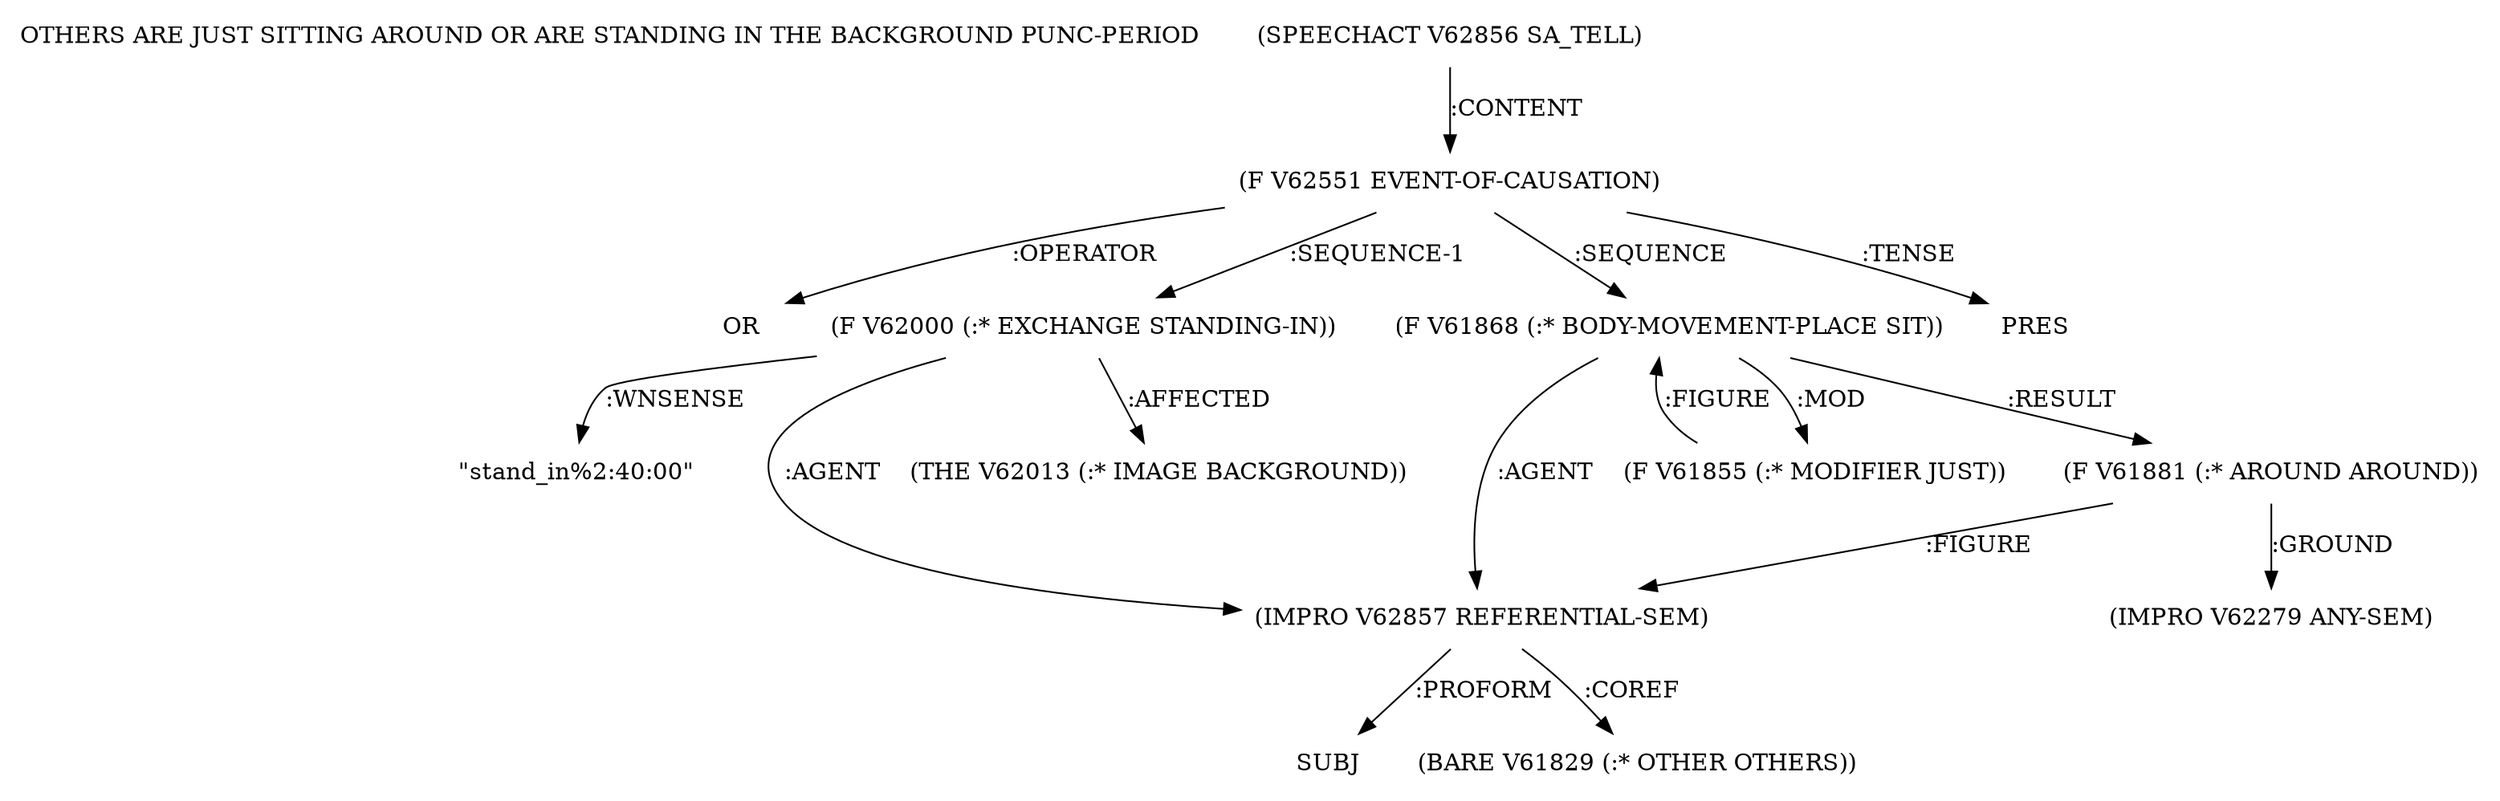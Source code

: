 digraph Terms {
  node [shape=none]
  "OTHERS ARE JUST SITTING AROUND OR ARE STANDING IN THE BACKGROUND PUNC-PERIOD"
  "V62856" [label="(SPEECHACT V62856 SA_TELL)"]
  "V62856" -> "V62551" [label=":CONTENT"]
  "V62551" [label="(F V62551 EVENT-OF-CAUSATION)"]
  "V62551" -> "NT73394" [label=":OPERATOR"]
  "NT73394" [label="OR"]
  "V62551" -> "V61868" [label=":SEQUENCE"]
  "V62551" -> "V62000" [label=":SEQUENCE-1"]
  "V62551" -> "NT73395" [label=":TENSE"]
  "NT73395" [label="PRES"]
  "V62000" [label="(F V62000 (:* EXCHANGE STANDING-IN))"]
  "V62000" -> "V62857" [label=":AGENT"]
  "V62000" -> "V62013" [label=":AFFECTED"]
  "V62000" -> "NT73396" [label=":WNSENSE"]
  "NT73396" [label="\"stand_in%2:40:00\""]
  "V61868" [label="(F V61868 (:* BODY-MOVEMENT-PLACE SIT))"]
  "V61868" -> "V61881" [label=":RESULT"]
  "V61868" -> "V62857" [label=":AGENT"]
  "V61868" -> "V61855" [label=":MOD"]
  "V62857" [label="(IMPRO V62857 REFERENTIAL-SEM)"]
  "V62857" -> "NT73397" [label=":PROFORM"]
  "NT73397" [label="SUBJ"]
  "V62857" -> "V61829" [label=":COREF"]
  "V61855" [label="(F V61855 (:* MODIFIER JUST))"]
  "V61855" -> "V61868" [label=":FIGURE"]
  "V61881" [label="(F V61881 (:* AROUND AROUND))"]
  "V61881" -> "V62279" [label=":GROUND"]
  "V61881" -> "V62857" [label=":FIGURE"]
  "V62279" [label="(IMPRO V62279 ANY-SEM)"]
  "V62013" [label="(THE V62013 (:* IMAGE BACKGROUND))"]
  "V61829" [label="(BARE V61829 (:* OTHER OTHERS))"]
}
